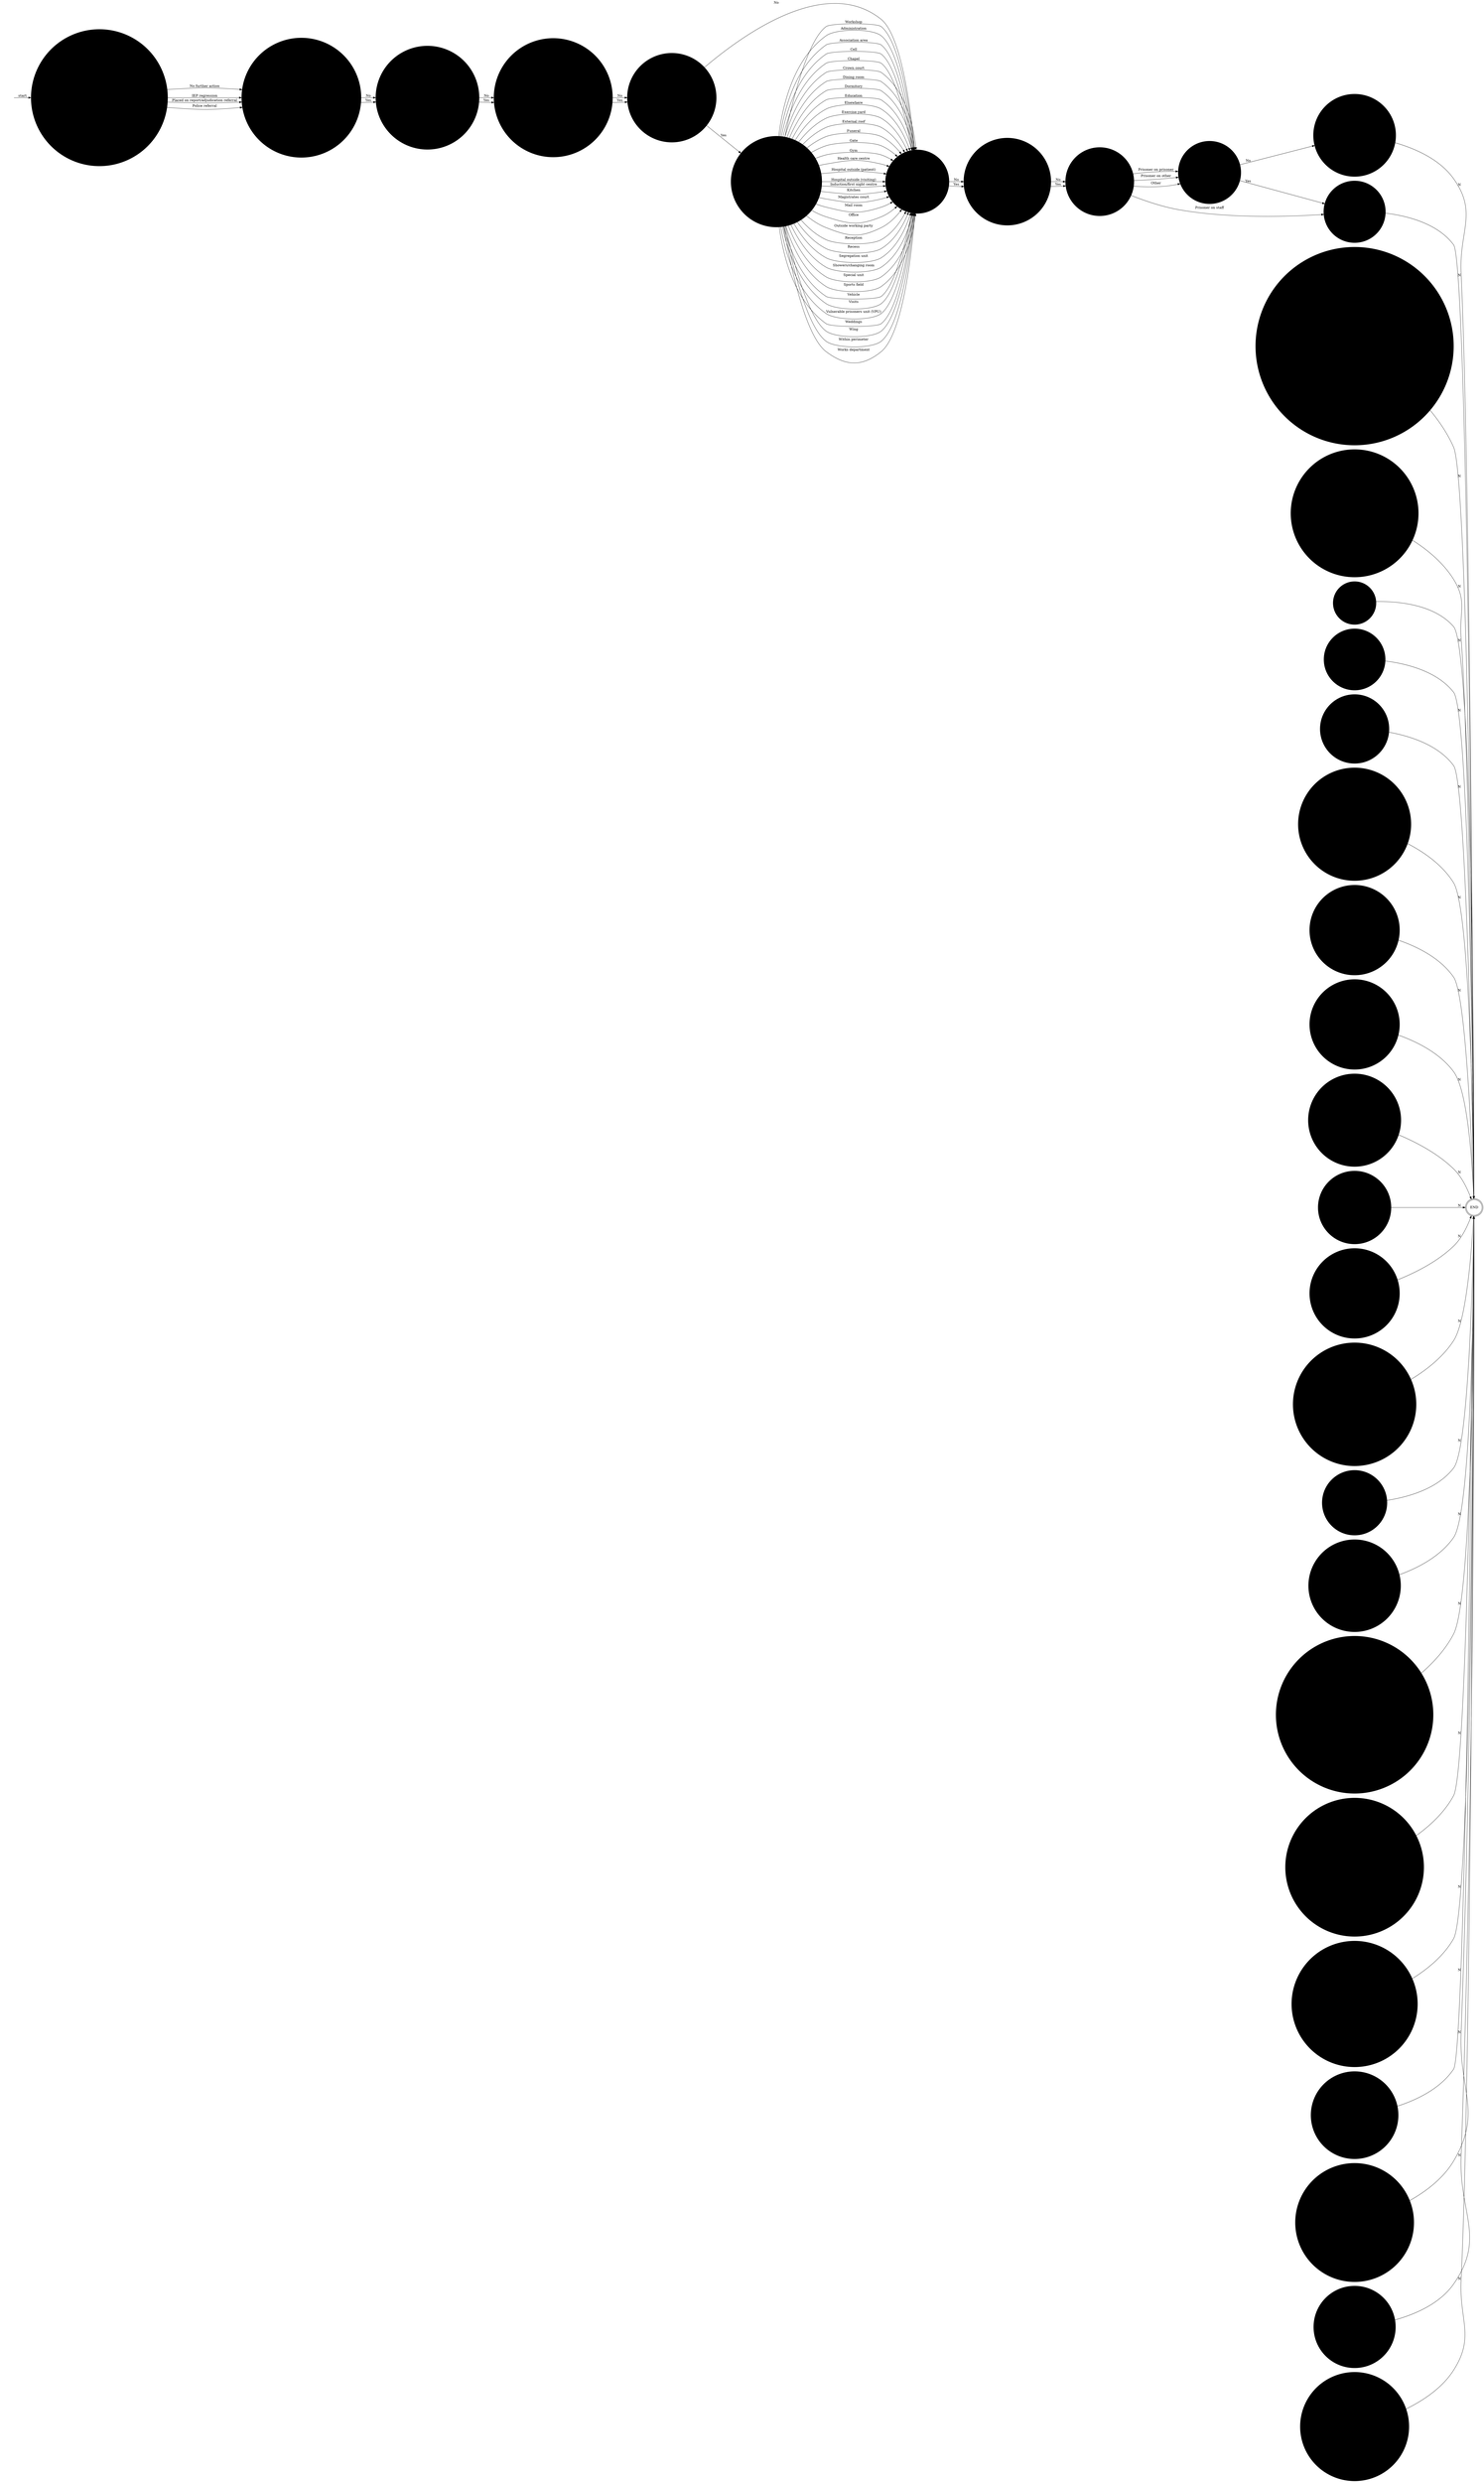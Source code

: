 digraph OLD_ASSAULT2 {  rankdir=LR;
  node [shape = circle];
  START_NODE [label="", shape=none];
  START_NODE -> 61213 [label = "start"];
  END_NODE [label="END", shape="doublecircle"];
  61213 [label = "What was the main management outcome of this incident?", style="filled", color="#DDD"];
  61213 -> 61214 [label = "No further action", style="filled", color="#DDD"];
  61213 -> 61214 [label = "IEP regression", style="filled", color="#DDD"];
  61213 -> 61214 [label = "Placed on report/adjudication referral", style="filled", color="#DDD"];
  61213 -> 61214 [label = "Police referral", style="filled", color="#DDD"];
  61214 [label = "Is any member of staff facing disciplinary charges?", style="filled", color="#DDD"];
  61214 -> 61215 [label = "No", style="filled", color="#DDD"];
  61214 -> 61215 [label = "Yes", style="filled", color="#DDD"];
  61215 [label = "Is there any media interest in this incident?", style="filled", color="#DDD"];
  61215 -> 61216 [label = "No", style="filled", color="#DDD"];
  61215 -> 61216 [label = "Yes", style="filled", color="#DDD"];
  61216 [label = "Has the prison service press office been informed?", style="filled", color="#DDD"];
  61216 -> 61217 [label = "No", style="filled", color="#DDD"];
  61216 -> 61217 [label = "Yes", style="filled", color="#DDD"];
  61217 [label = "Is the location of the incident known?", style="filled", color="#DDD"];
  61217 -> 61219 [label = "No", style="filled", color="#DDD"];
  61217 -> 61218 [label = "Yes", style="filled", color="#DDD"];
  61218 [label = "What was the location of the incident?", style="filled", color="#DDD"];
  61218 -> 61219 [label = "Administration", style="filled", color="#DDD"];
  61218 -> 61219 [label = "Association area", style="filled", color="#DDD"];
  61218 -> 61219 [label = "Cell", style="filled", color="#DDD"];
  61218 -> 61219 [label = "Chapel", style="filled", color="#DDD"];
  61218 -> 61219 [label = "Crown court", style="filled", color="#DDD"];
  61218 -> 61219 [label = "Dining room", style="filled", color="#DDD"];
  61218 -> 61219 [label = "Dormitory", style="filled", color="#DDD"];
  61218 -> 61219 [label = "Education", style="filled", color="#DDD"];
  61218 -> 61219 [label = "Elsewhere", style="filled", color="#DDD"];
  61218 -> 61219 [label = "Exercise yard", style="filled", color="#DDD"];
  61218 -> 61219 [label = "External roof", style="filled", color="#DDD"];
  61218 -> 61219 [label = "Funeral", style="filled", color="#DDD"];
  61218 -> 61219 [label = "Gate", style="filled", color="#DDD"];
  61218 -> 61219 [label = "Gym", style="filled", color="#DDD"];
  61218 -> 61219 [label = "Health care centre", style="filled", color="#DDD"];
  61218 -> 61219 [label = "Hospital outside (patient)", style="filled", color="#DDD"];
  61218 -> 61219 [label = "Hospital outside (visiting)", style="filled", color="#DDD"];
  61218 -> 61219 [label = "Induction/first night centre", style="filled", color="#DDD"];
  61218 -> 61219 [label = "Kitchen", style="filled", color="#DDD"];
  61218 -> 61219 [label = "Magistrates court", style="filled", color="#DDD"];
  61218 -> 61219 [label = "Mail room", style="filled", color="#DDD"];
  61218 -> 61219 [label = "Office", style="filled", color="#DDD"];
  61218 -> 61219 [label = "Outside working party", style="filled", color="#DDD"];
  61218 -> 61219 [label = "Reception", style="filled", color="#DDD"];
  61218 -> 61219 [label = "Recess", style="filled", color="#DDD"];
  61218 -> 61219 [label = "Segregation unit", style="filled", color="#DDD"];
  61218 -> 61219 [label = "Showers/changing room", style="filled", color="#DDD"];
  61218 -> 61219 [label = "Special unit", style="filled", color="#DDD"];
  61218 -> 61219 [label = "Sports field", style="filled", color="#DDD"];
  61218 -> 61219 [label = "Vehicle", style="filled", color="#DDD"];
  61218 -> 61219 [label = "Visits", style="filled", color="#DDD"];
  61218 -> 61219 [label = "Vulnerable prisoners unit (VPU)", style="filled", color="#DDD"];
  61218 -> 61219 [label = "Weddings", style="filled", color="#DDD"];
  61218 -> 61219 [label = "Wing", style="filled", color="#DDD"];
  61218 -> 61219 [label = "Within perimeter", style="filled", color="#DDD"];
  61218 -> 61219 [label = "Works department", style="filled", color="#DDD"];
  61218 -> 61219 [label = "Workshop", style="filled", color="#DDD"];
  61219 [label = "Was this a sexual assault?", style="filled", color="#DDD"];
  61219 -> 61220 [label = "No", style="filled", color="#DDD"];
  61219 -> 61220 [label = "Yes", style="filled", color="#DDD"];
  61220 [label = "Did the assault occur during a fight?", style="filled", color="#DDD"];
  61220 -> 61221 [label = "No", style="filled", color="#DDD"];
  61220 -> 61221 [label = "Yes", style="filled", color="#DDD"];
  61221 [label = "What type of assault was it?", style="filled", color="#DDD"];
  61221 -> 61222 [label = "Prisoner on prisoner", style="filled", color="#DDD"];
  61221 -> 61223 [label = "Prisoner on staff", style="filled", color="#DDD"];
  61221 -> 61222 [label = "Prisoner on other", style="filled", color="#DDD"];
  61221 -> 61222 [label = "Other", style="filled", color="#DDD"];
  61222 [label = "Were any staff assaulted?", style="filled", color="#DDD"];
  61222 -> 61224 [label = "No", style="filled", color="#DDD"];
  61222 -> 61223 [label = "Yes", style="filled", color="#DDD"];
  61223 [label = "Describe the type of staff", style="filled", color="#DDD"];
  61223 -> END_NODE [label = "N", style="filled", color="#DDD"];
  61224 [label = "Was spitting used in this incident?", style="filled", color="#DDD"];
  61224 -> END_NODE [label = "N", style="filled", color="#DDD"];
  61225 [label = "Is the assailant known to have an infectious disease that can be transmitted in saliva?", style="filled", color="#DDD"];
  61225 -> END_NODE [label = "N", style="filled", color="#DDD"];
  61226 [label = "Did the saliva hit the body or clothing of the victim(s)?", style="filled", color="#DDD"];
  61226 -> END_NODE [label = "N", style="filled", color="#DDD"];
  61227 [label = "Where did it hit?", style="filled", color="#DDD"];
  61227 -> END_NODE [label = "N", style="filled", color="#DDD"];
  61228 [label = "Were any weapons used?", style="filled", color="#DDD"];
  61228 -> END_NODE [label = "N", style="filled", color="#DDD"];
  61229 [label = "Describe the weapons used?", style="filled", color="#DDD"];
  61229 -> END_NODE [label = "N"];
  61230 [label = "Were any injuries received during this incident?", style="filled", color="#DDD"];
  61230 -> END_NODE [label = "N", style="filled", color="#DDD"];
  61231 [label = "Enter description of person(s) injured", style="filled", color="#DDD"];
  61231 -> END_NODE [label = "N", style="filled", color="#DDD"];
  61232 [label = "Enter description of person(s) injured", style="filled", color="#DDD"];
  61232 -> END_NODE [label = "N", style="filled", color="#DDD"];
  61233 [label = "Which serious injuries were sustained?", style="filled", color="#DDD"];
  61233 -> END_NODE [label = "N", style="filled", color="#DDD"];
  61234 [label = "Was a minor injury sustained?", style="filled", color="#DDD"];
  61234 -> END_NODE [label = "N", style="filled", color="#DDD"];
  61235 [label = "Which minor injuries were sustained?", style="filled", color="#DDD"];
  61235 -> END_NODE [label = "N", style="filled", color="#DDD"];
  61236 [label = "Did injuries result in attendance to outside hospital?", style="filled", color="#DDD"];
  61236 -> END_NODE [label = "N", style="filled", color="#DDD"];
  61237 [label = "Type of hospital admission", style="filled", color="#DDD"];
  61237 -> END_NODE [label = "N", style="filled", color="#DDD"];
  61238 [label = "Who was admitted to outside hospital?", style="filled", color="#DDD"];
  61238 -> END_NODE [label = "N", style="filled", color="#DDD"];
  61239 [label = "Was medical treatment for concussion or internal injuries required?", style="filled", color="#DDD"];
  61239 -> END_NODE [label = "N", style="filled", color="#DDD"];
  61240 [label = "Are there any staff now off duty as a result of this incident?", style="filled", color="#DDD"];
  61240 -> END_NODE [label = "N", style="filled", color="#DDD"];
  61241 [label = "Are any staff on sick leave as a result of this incident?", style="filled", color="#DDD"];
  61241 -> END_NODE [label = "N", style="filled", color="#DDD"];
  61242 [label = "Did the assault occur in public view?", style="filled", color="#DDD"];
  61242 -> END_NODE [label = "N", style="filled", color="#DDD"];
  61243 [label = "Is there any audio or visual footage of the assault?", style="filled", color="#DDD"];
  61243 -> END_NODE [label = "N", style="filled", color="#DDD"];
  61244 [label = "What is the source of the footage?", style="filled", color="#DDD"];
  61244 -> END_NODE [label = "N", style="filled", color="#DDD"];
  61245 [label = "Was there an apparent reason for the assault?", style="filled", color="#DDD"];
  61245 -> END_NODE [label = "N", style="filled", color="#DDD"];
}

